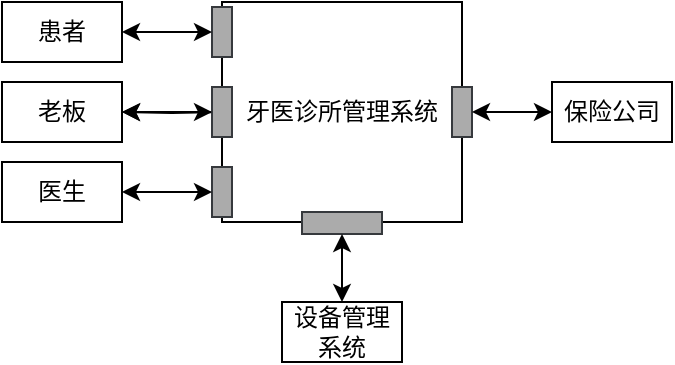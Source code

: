 <mxfile version="21.1.7" type="github">
  <diagram id="prtHgNgQTEPvFCAcTncT" name="Page-1">
    <mxGraphModel dx="1004" dy="586" grid="1" gridSize="10" guides="1" tooltips="1" connect="1" arrows="1" fold="1" page="1" pageScale="1" pageWidth="827" pageHeight="1169" math="0" shadow="0">
      <root>
        <mxCell id="0" />
        <mxCell id="1" parent="0" />
        <mxCell id="8ey2Dtkb3_u_YUsl2DYu-52" value="" style="edgeStyle=orthogonalEdgeStyle;rounded=0;orthogonalLoop=1;jettySize=auto;html=1;" edge="1" parent="1" target="8ey2Dtkb3_u_YUsl2DYu-7">
          <mxGeometry relative="1" as="geometry">
            <mxPoint x="190" y="275" as="sourcePoint" />
          </mxGeometry>
        </mxCell>
        <mxCell id="8ey2Dtkb3_u_YUsl2DYu-1" value="牙医诊所管理系统" style="rounded=0;whiteSpace=wrap;html=1;" vertex="1" parent="1">
          <mxGeometry x="190" y="220" width="120" height="110" as="geometry" />
        </mxCell>
        <mxCell id="8ey2Dtkb3_u_YUsl2DYu-2" value="医生" style="rounded=0;whiteSpace=wrap;html=1;" vertex="1" parent="1">
          <mxGeometry x="80" y="300" width="60" height="30" as="geometry" />
        </mxCell>
        <mxCell id="8ey2Dtkb3_u_YUsl2DYu-6" value="患者" style="rounded=0;whiteSpace=wrap;html=1;" vertex="1" parent="1">
          <mxGeometry x="80" y="220" width="60" height="30" as="geometry" />
        </mxCell>
        <mxCell id="8ey2Dtkb3_u_YUsl2DYu-7" value="老板" style="rounded=0;whiteSpace=wrap;html=1;" vertex="1" parent="1">
          <mxGeometry x="80" y="260" width="60" height="30" as="geometry" />
        </mxCell>
        <mxCell id="8ey2Dtkb3_u_YUsl2DYu-17" value="保险公司" style="rounded=0;whiteSpace=wrap;html=1;" vertex="1" parent="1">
          <mxGeometry x="355" y="260" width="60" height="30" as="geometry" />
        </mxCell>
        <mxCell id="8ey2Dtkb3_u_YUsl2DYu-27" value="设备管理系统" style="rounded=0;whiteSpace=wrap;html=1;" vertex="1" parent="1">
          <mxGeometry x="220" y="370" width="60" height="30" as="geometry" />
        </mxCell>
        <mxCell id="8ey2Dtkb3_u_YUsl2DYu-35" value="" style="rounded=0;whiteSpace=wrap;html=1;fillColor=#ABABAB;strokeColor=#36393d;" vertex="1" parent="1">
          <mxGeometry x="185" y="222.5" width="10" height="25" as="geometry" />
        </mxCell>
        <mxCell id="8ey2Dtkb3_u_YUsl2DYu-36" value="" style="rounded=0;whiteSpace=wrap;html=1;fillColor=#ABABAB;strokeColor=#36393d;" vertex="1" parent="1">
          <mxGeometry x="185" y="262.5" width="10" height="25" as="geometry" />
        </mxCell>
        <mxCell id="8ey2Dtkb3_u_YUsl2DYu-37" value="" style="rounded=0;whiteSpace=wrap;html=1;fillColor=#ABABAB;strokeColor=#36393d;" vertex="1" parent="1">
          <mxGeometry x="185" y="302.5" width="10" height="25" as="geometry" />
        </mxCell>
        <mxCell id="8ey2Dtkb3_u_YUsl2DYu-38" value="" style="rounded=0;whiteSpace=wrap;html=1;fillColor=#ABABAB;strokeColor=#36393d;" vertex="1" parent="1">
          <mxGeometry x="305" y="262.5" width="10" height="25" as="geometry" />
        </mxCell>
        <mxCell id="8ey2Dtkb3_u_YUsl2DYu-42" value="" style="rounded=0;whiteSpace=wrap;html=1;fillColor=#ABABAB;strokeColor=#36393d;" vertex="1" parent="1">
          <mxGeometry x="230" y="325" width="40" height="11" as="geometry" />
        </mxCell>
        <mxCell id="8ey2Dtkb3_u_YUsl2DYu-44" value="" style="endArrow=classic;startArrow=classic;html=1;rounded=0;entryX=0;entryY=0.5;entryDx=0;entryDy=0;exitX=1;exitY=0.5;exitDx=0;exitDy=0;" edge="1" parent="1" source="8ey2Dtkb3_u_YUsl2DYu-6" target="8ey2Dtkb3_u_YUsl2DYu-35">
          <mxGeometry width="50" height="50" relative="1" as="geometry">
            <mxPoint x="140" y="240" as="sourcePoint" />
            <mxPoint x="190" y="190" as="targetPoint" />
          </mxGeometry>
        </mxCell>
        <mxCell id="8ey2Dtkb3_u_YUsl2DYu-45" value="" style="endArrow=classic;startArrow=classic;html=1;rounded=0;entryX=0;entryY=0.5;entryDx=0;entryDy=0;exitX=1;exitY=0.5;exitDx=0;exitDy=0;" edge="1" parent="1" source="8ey2Dtkb3_u_YUsl2DYu-7" target="8ey2Dtkb3_u_YUsl2DYu-36">
          <mxGeometry width="50" height="50" relative="1" as="geometry">
            <mxPoint x="140" y="274" as="sourcePoint" />
            <mxPoint x="180" y="274" as="targetPoint" />
          </mxGeometry>
        </mxCell>
        <mxCell id="8ey2Dtkb3_u_YUsl2DYu-46" value="" style="endArrow=classic;startArrow=classic;html=1;rounded=0;entryX=0;entryY=0.5;entryDx=0;entryDy=0;exitX=1;exitY=0.5;exitDx=0;exitDy=0;" edge="1" parent="1" source="8ey2Dtkb3_u_YUsl2DYu-2" target="8ey2Dtkb3_u_YUsl2DYu-37">
          <mxGeometry width="50" height="50" relative="1" as="geometry">
            <mxPoint x="160" y="241" as="sourcePoint" />
            <mxPoint x="200" y="241" as="targetPoint" />
          </mxGeometry>
        </mxCell>
        <mxCell id="8ey2Dtkb3_u_YUsl2DYu-50" value="" style="endArrow=classic;startArrow=classic;html=1;rounded=0;exitX=0.5;exitY=0;exitDx=0;exitDy=0;entryX=0.5;entryY=1;entryDx=0;entryDy=0;" edge="1" parent="1" source="8ey2Dtkb3_u_YUsl2DYu-27" target="8ey2Dtkb3_u_YUsl2DYu-42">
          <mxGeometry width="50" height="50" relative="1" as="geometry">
            <mxPoint x="250" y="390" as="sourcePoint" />
            <mxPoint x="250" y="370" as="targetPoint" />
          </mxGeometry>
        </mxCell>
        <mxCell id="8ey2Dtkb3_u_YUsl2DYu-53" value="" style="endArrow=classic;startArrow=classic;html=1;rounded=0;entryX=0;entryY=0.5;entryDx=0;entryDy=0;exitX=1;exitY=0.5;exitDx=0;exitDy=0;" edge="1" parent="1" source="8ey2Dtkb3_u_YUsl2DYu-38" target="8ey2Dtkb3_u_YUsl2DYu-17">
          <mxGeometry width="50" height="50" relative="1" as="geometry">
            <mxPoint x="324" y="250" as="sourcePoint" />
            <mxPoint x="-56" y="285" as="targetPoint" />
          </mxGeometry>
        </mxCell>
      </root>
    </mxGraphModel>
  </diagram>
</mxfile>
